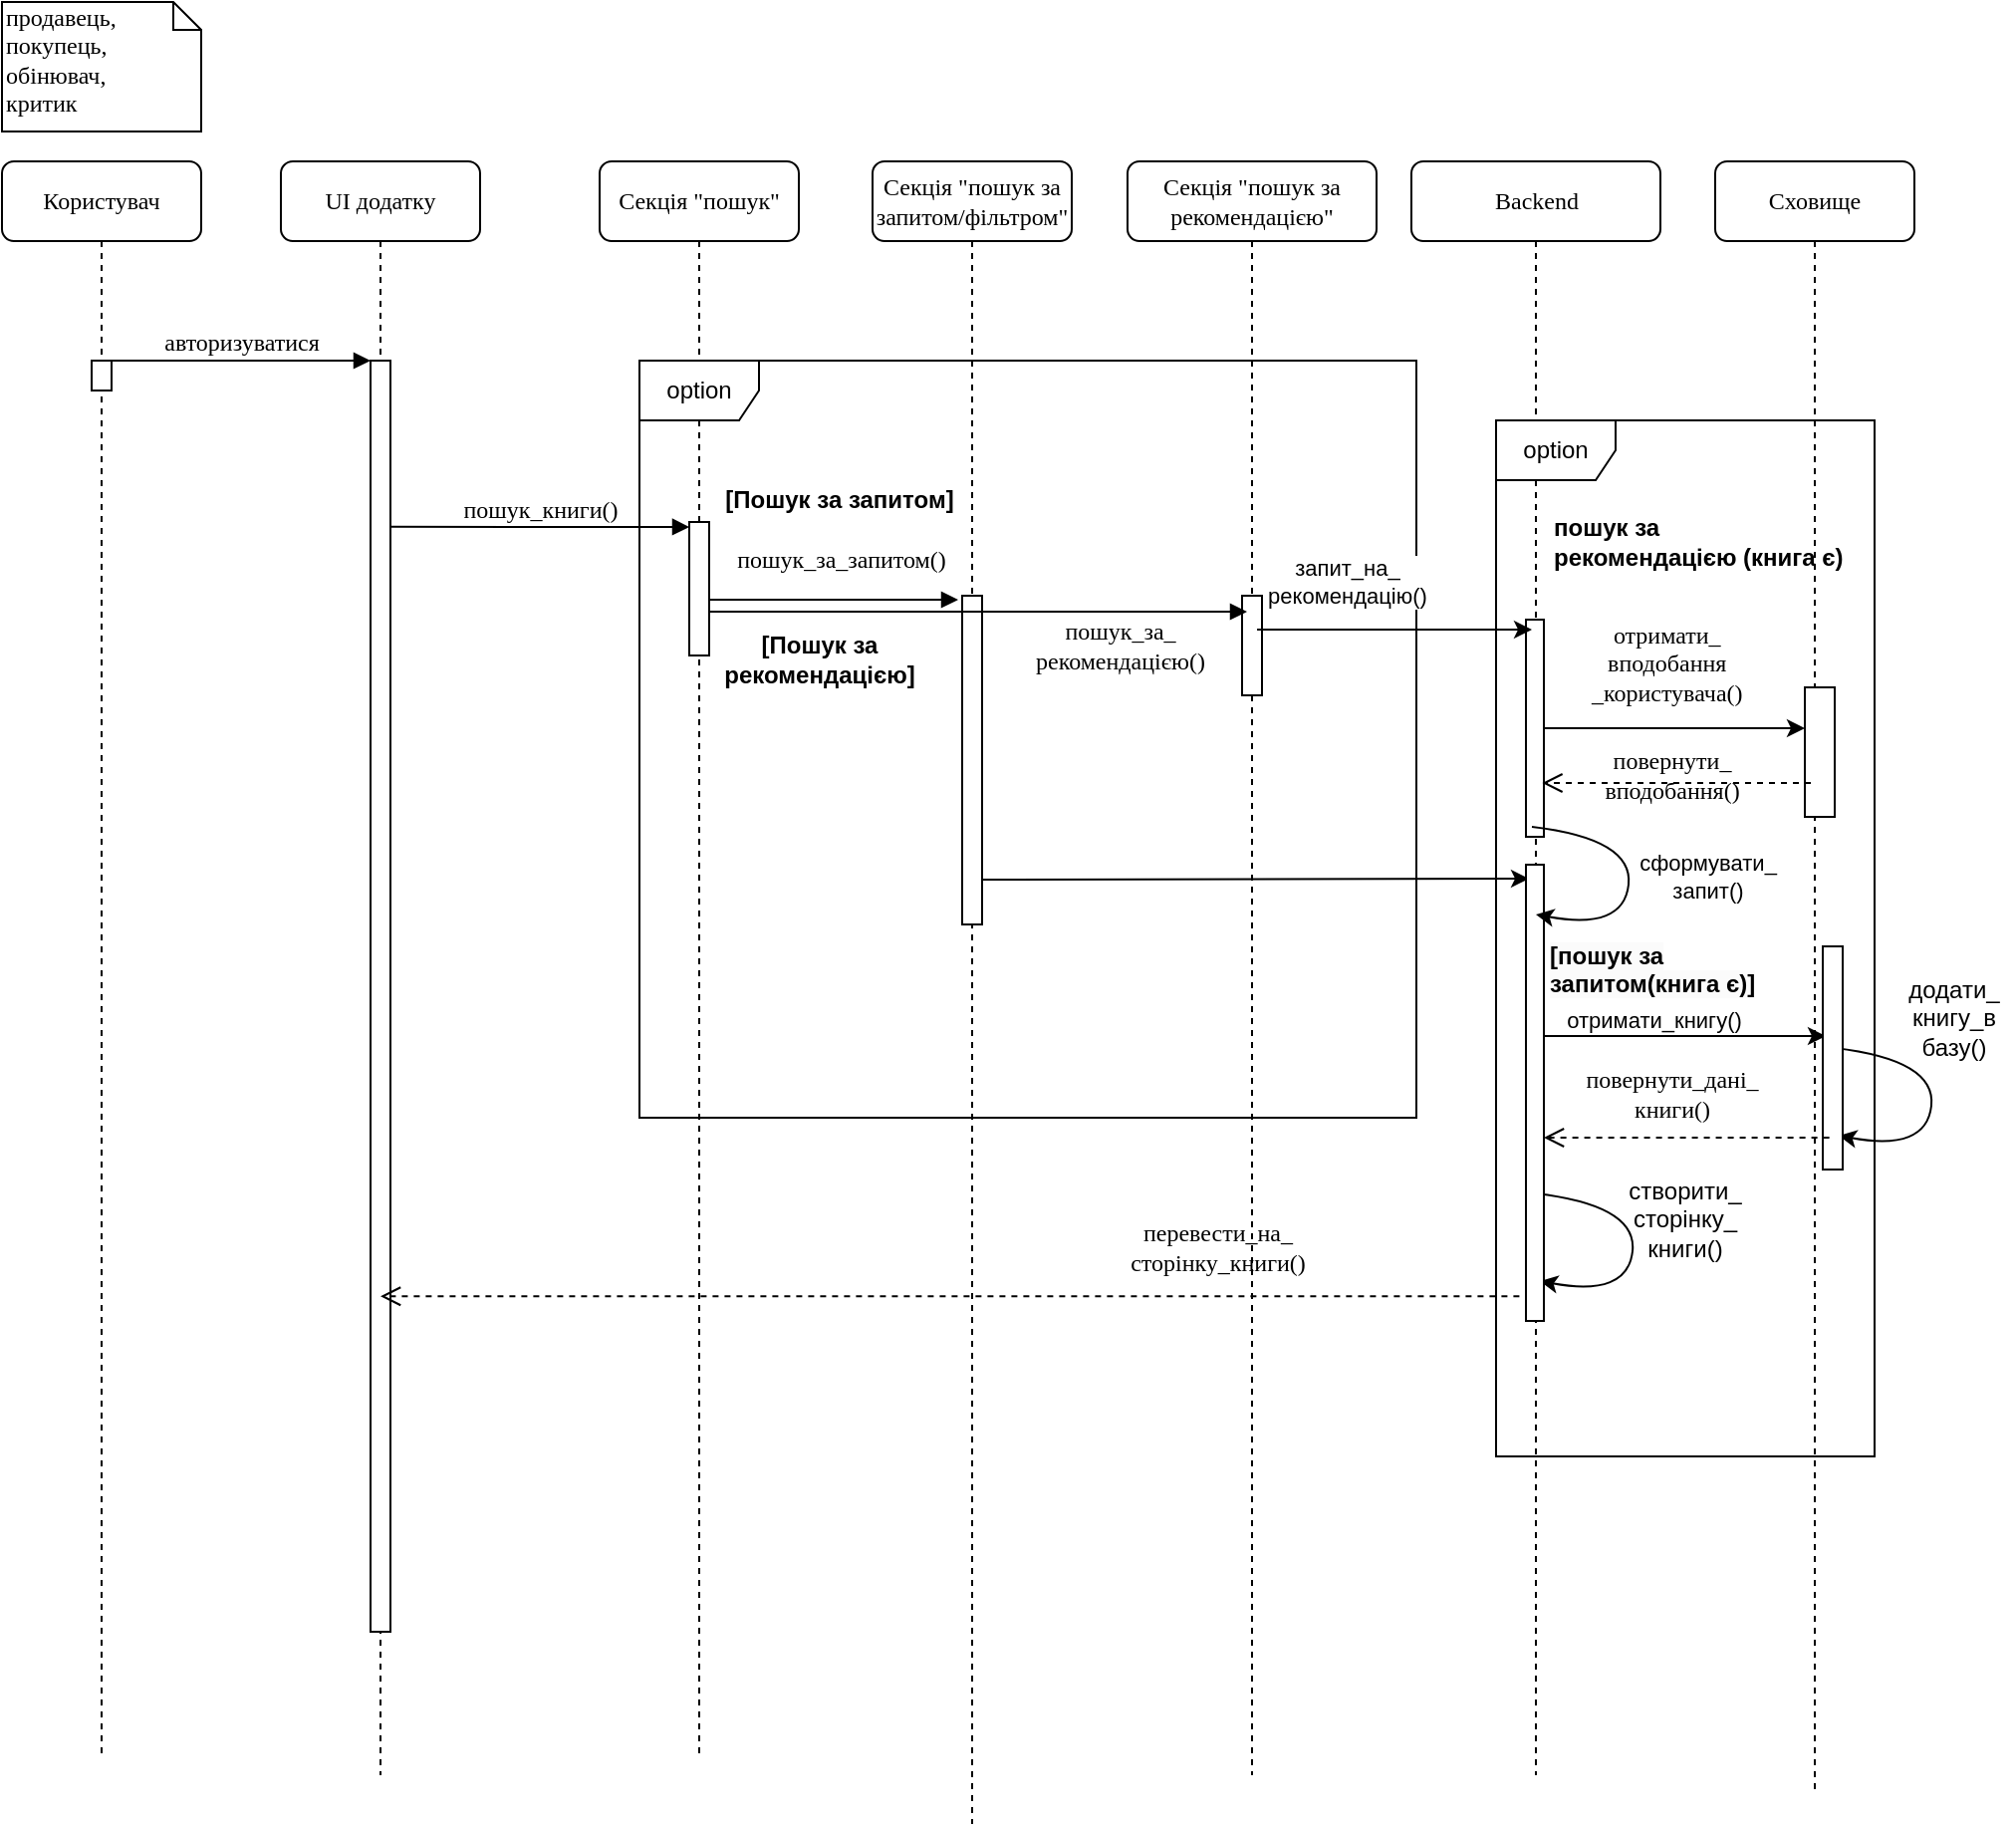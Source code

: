 <mxfile version="22.0.8" type="github">
  <diagram name="Page-1" id="13e1069c-82ec-6db2-03f1-153e76fe0fe0">
    <mxGraphModel dx="2333" dy="1204" grid="0" gridSize="10" guides="1" tooltips="1" connect="1" arrows="1" fold="1" page="1" pageScale="1" pageWidth="1100" pageHeight="850" background="none" math="0" shadow="0">
      <root>
        <mxCell id="0" />
        <mxCell id="1" parent="0" />
        <mxCell id="7baba1c4bc27f4b0-5" value="Секція &quot;пошук за рекомендацією&quot;" style="shape=umlLifeline;perimeter=lifelinePerimeter;whiteSpace=wrap;html=1;container=1;collapsible=0;recursiveResize=0;outlineConnect=0;rounded=1;shadow=0;comic=0;labelBackgroundColor=none;strokeWidth=1;fontFamily=Verdana;fontSize=12;align=center;" parent="1" vertex="1">
          <mxGeometry x="665" y="80" width="125" height="810" as="geometry" />
        </mxCell>
        <mxCell id="UeAIMSj9sJVOwBzJL9uY-21" value="" style="html=1;points=[];perimeter=orthogonalPerimeter;rounded=0;shadow=0;comic=0;labelBackgroundColor=none;strokeWidth=1;fontFamily=Verdana;fontSize=12;align=center;" vertex="1" parent="1">
          <mxGeometry x="722.5" y="298" width="10" height="50" as="geometry" />
        </mxCell>
        <mxCell id="UeAIMSj9sJVOwBzJL9uY-1" value="Backend" style="shape=umlLifeline;perimeter=lifelinePerimeter;whiteSpace=wrap;html=1;container=1;collapsible=0;recursiveResize=0;outlineConnect=0;rounded=1;shadow=0;comic=0;labelBackgroundColor=none;strokeWidth=1;fontFamily=Verdana;fontSize=12;align=center;" vertex="1" parent="1">
          <mxGeometry x="807.5" y="80" width="125" height="810" as="geometry" />
        </mxCell>
        <mxCell id="UeAIMSj9sJVOwBzJL9uY-34" value="отримати_книгу()" style="endArrow=classic;html=1;rounded=0;entryX=0.15;entryY=0.402;entryDx=0;entryDy=0;entryPerimeter=0;" edge="1" parent="UeAIMSj9sJVOwBzJL9uY-1" target="UeAIMSj9sJVOwBzJL9uY-4">
          <mxGeometry x="-0.21" y="8" width="50" height="50" relative="1" as="geometry">
            <mxPoint x="65" y="439" as="sourcePoint" />
            <mxPoint x="127.5" y="439" as="targetPoint" />
            <mxPoint as="offset" />
          </mxGeometry>
        </mxCell>
        <mxCell id="r_P05IPv18CwloUZ1m-L-27" value="" style="html=1;points=[];perimeter=orthogonalPerimeter;rounded=0;shadow=0;comic=0;labelBackgroundColor=none;strokeWidth=1;fontFamily=Verdana;fontSize=12;align=center;" parent="1" vertex="1">
          <mxGeometry x="865" y="310" width="9" height="109" as="geometry" />
        </mxCell>
        <mxCell id="7baba1c4bc27f4b0-2" value="UI додатку" style="shape=umlLifeline;perimeter=lifelinePerimeter;whiteSpace=wrap;html=1;container=1;collapsible=0;recursiveResize=0;outlineConnect=0;rounded=1;shadow=0;comic=0;labelBackgroundColor=none;strokeWidth=1;fontFamily=Verdana;fontSize=12;align=center;" parent="1" vertex="1">
          <mxGeometry x="240" y="80" width="100" height="810" as="geometry" />
        </mxCell>
        <mxCell id="7baba1c4bc27f4b0-10" value="" style="html=1;points=[];perimeter=orthogonalPerimeter;rounded=0;shadow=0;comic=0;labelBackgroundColor=none;strokeWidth=1;fontFamily=Verdana;fontSize=12;align=center;" parent="7baba1c4bc27f4b0-2" vertex="1">
          <mxGeometry x="45" y="100" width="10" height="638" as="geometry" />
        </mxCell>
        <mxCell id="7baba1c4bc27f4b0-14" value="пошук_книги()" style="html=1;verticalAlign=bottom;endArrow=block;entryX=0;entryY=0;labelBackgroundColor=none;fontFamily=Verdana;fontSize=12;edgeStyle=elbowEdgeStyle;elbow=vertical;" parent="7baba1c4bc27f4b0-2" edge="1">
          <mxGeometry relative="1" as="geometry">
            <mxPoint x="55" y="183.4" as="sourcePoint" />
            <mxPoint x="205" y="183.4" as="targetPoint" />
          </mxGeometry>
        </mxCell>
        <mxCell id="7baba1c4bc27f4b0-3" value="Секція &quot;пошук&quot;" style="shape=umlLifeline;perimeter=lifelinePerimeter;whiteSpace=wrap;html=1;container=1;collapsible=0;recursiveResize=0;outlineConnect=0;rounded=1;shadow=0;comic=0;labelBackgroundColor=none;strokeWidth=1;fontFamily=Verdana;fontSize=12;align=center;" parent="1" vertex="1">
          <mxGeometry x="400" y="80" width="100" height="800" as="geometry" />
        </mxCell>
        <mxCell id="7baba1c4bc27f4b0-13" value="" style="html=1;points=[];perimeter=orthogonalPerimeter;rounded=0;shadow=0;comic=0;labelBackgroundColor=none;strokeWidth=1;fontFamily=Verdana;fontSize=12;align=center;" parent="7baba1c4bc27f4b0-3" vertex="1">
          <mxGeometry x="45" y="181" width="10" height="67" as="geometry" />
        </mxCell>
        <mxCell id="7baba1c4bc27f4b0-4" value="Секція &quot;пошук за запитом/фільтром&quot;" style="shape=umlLifeline;perimeter=lifelinePerimeter;whiteSpace=wrap;html=1;container=1;collapsible=0;recursiveResize=0;outlineConnect=0;rounded=1;shadow=0;comic=0;labelBackgroundColor=none;strokeWidth=1;fontFamily=Verdana;fontSize=12;align=center;" parent="1" vertex="1">
          <mxGeometry x="537" y="80" width="100" height="834.5" as="geometry" />
        </mxCell>
        <mxCell id="7baba1c4bc27f4b0-7" value="Сховище" style="shape=umlLifeline;perimeter=lifelinePerimeter;whiteSpace=wrap;html=1;container=1;collapsible=0;recursiveResize=0;outlineConnect=0;rounded=1;shadow=0;comic=0;labelBackgroundColor=none;strokeWidth=1;fontFamily=Verdana;fontSize=12;align=center;" parent="1" vertex="1">
          <mxGeometry x="960" y="80" width="100" height="820" as="geometry" />
        </mxCell>
        <mxCell id="UeAIMSj9sJVOwBzJL9uY-35" value="" style="curved=1;endArrow=classic;html=1;rounded=0;exitX=0.9;exitY=0.178;exitDx=0;exitDy=0;exitPerimeter=0;entryX=1.1;entryY=0.571;entryDx=0;entryDy=0;entryPerimeter=0;" edge="1" parent="7baba1c4bc27f4b0-7">
          <mxGeometry width="50" height="50" relative="1" as="geometry">
            <mxPoint x="60" y="445" as="sourcePoint" />
            <mxPoint x="62" y="489" as="targetPoint" />
            <Array as="points">
              <mxPoint x="111" y="451" />
              <mxPoint x="106" y="497" />
            </Array>
          </mxGeometry>
        </mxCell>
        <mxCell id="7baba1c4bc27f4b0-8" value="Користувач" style="shape=umlLifeline;perimeter=lifelinePerimeter;whiteSpace=wrap;html=1;container=1;collapsible=0;recursiveResize=0;outlineConnect=0;rounded=1;shadow=0;comic=0;labelBackgroundColor=none;strokeWidth=1;fontFamily=Verdana;fontSize=12;align=center;" parent="1" vertex="1">
          <mxGeometry x="100" y="80" width="100" height="800" as="geometry" />
        </mxCell>
        <mxCell id="7baba1c4bc27f4b0-9" value="" style="html=1;points=[];perimeter=orthogonalPerimeter;rounded=0;shadow=0;comic=0;labelBackgroundColor=none;strokeWidth=1;fontFamily=Verdana;fontSize=12;align=center;" parent="7baba1c4bc27f4b0-8" vertex="1">
          <mxGeometry x="45" y="100" width="10" height="15" as="geometry" />
        </mxCell>
        <mxCell id="7baba1c4bc27f4b0-16" value="" style="html=1;points=[];perimeter=orthogonalPerimeter;rounded=0;shadow=0;comic=0;labelBackgroundColor=none;strokeWidth=1;fontFamily=Verdana;fontSize=12;align=center;" parent="1" vertex="1">
          <mxGeometry x="582" y="298" width="10" height="165" as="geometry" />
        </mxCell>
        <mxCell id="7baba1c4bc27f4b0-25" value="" style="html=1;points=[];perimeter=orthogonalPerimeter;rounded=0;shadow=0;comic=0;labelBackgroundColor=none;strokeColor=#000000;strokeWidth=1;fillColor=#FFFFFF;fontFamily=Verdana;fontSize=12;fontColor=#000000;align=center;" parent="1" vertex="1">
          <mxGeometry x="1005" y="344" width="15" height="65" as="geometry" />
        </mxCell>
        <mxCell id="7baba1c4bc27f4b0-11" value="авторизуватися" style="html=1;verticalAlign=bottom;endArrow=block;entryX=0;entryY=0;labelBackgroundColor=none;fontFamily=Verdana;fontSize=12;edgeStyle=elbowEdgeStyle;elbow=vertical;" parent="1" source="7baba1c4bc27f4b0-9" target="7baba1c4bc27f4b0-10" edge="1">
          <mxGeometry relative="1" as="geometry">
            <mxPoint x="220" y="190" as="sourcePoint" />
          </mxGeometry>
        </mxCell>
        <mxCell id="7baba1c4bc27f4b0-40" value="продавець,&amp;nbsp;&lt;br&gt;покупець,&lt;br&gt;обінювач,&lt;br&gt;критик" style="shape=note;whiteSpace=wrap;html=1;size=14;verticalAlign=top;align=left;spacingTop=-6;rounded=0;shadow=0;comic=0;labelBackgroundColor=none;strokeWidth=1;fontFamily=Verdana;fontSize=12" parent="1" vertex="1">
          <mxGeometry x="100" width="100" height="65" as="geometry" />
        </mxCell>
        <mxCell id="r_P05IPv18CwloUZ1m-L-9" value="option" style="shape=umlFrame;whiteSpace=wrap;html=1;pointerEvents=0;" parent="1" vertex="1">
          <mxGeometry x="850" y="210" width="190" height="520" as="geometry" />
        </mxCell>
        <mxCell id="r_P05IPv18CwloUZ1m-L-14" value="пошук за &lt;br&gt;&lt;div style=&quot;&quot;&gt;&lt;span style=&quot;background-color: initial;&quot;&gt;рекомендацією (книга є)&lt;/span&gt;&lt;/div&gt;" style="text;align=left;fontStyle=1;verticalAlign=middle;spacingLeft=3;spacingRight=3;strokeColor=none;rotatable=0;points=[[0,0.5],[1,0.5]];portConstraint=eastwest;html=1;" parent="1" vertex="1">
          <mxGeometry x="874" y="258" width="80" height="26" as="geometry" />
        </mxCell>
        <mxCell id="r_P05IPv18CwloUZ1m-L-17" value="&lt;span style=&quot;color: rgb(0, 0, 0); font-family: Helvetica; font-size: 12px; font-style: normal; font-variant-ligatures: normal; font-variant-caps: normal; font-weight: 700; letter-spacing: normal; orphans: 2; text-align: center; text-indent: 0px; text-transform: none; widows: 2; word-spacing: 0px; -webkit-text-stroke-width: 0px; background-color: rgb(251, 251, 251); text-decoration-thickness: initial; text-decoration-style: initial; text-decoration-color: initial; float: none; display: inline !important;&quot;&gt;[пошук за запитом(книга є)]&lt;/span&gt;" style="text;whiteSpace=wrap;html=1;" parent="1" vertex="1">
          <mxGeometry x="875" y="465" width="140" height="40" as="geometry" />
        </mxCell>
        <mxCell id="r_P05IPv18CwloUZ1m-L-19" value="пошук_за_запитом()" style="html=1;verticalAlign=bottom;endArrow=block;labelBackgroundColor=none;fontFamily=Verdana;fontSize=12;elbow=vertical;" parent="1" source="7baba1c4bc27f4b0-13" edge="1">
          <mxGeometry x="0.056" y="11" relative="1" as="geometry">
            <mxPoint x="350" y="210" as="sourcePoint" />
            <mxPoint x="580" y="300" as="targetPoint" />
            <Array as="points">
              <mxPoint x="580" y="300" />
            </Array>
            <mxPoint as="offset" />
          </mxGeometry>
        </mxCell>
        <mxCell id="r_P05IPv18CwloUZ1m-L-21" value="оption" style="shape=umlFrame;whiteSpace=wrap;html=1;pointerEvents=0;" parent="1" vertex="1">
          <mxGeometry x="420" y="180" width="390" height="380" as="geometry" />
        </mxCell>
        <mxCell id="r_P05IPv18CwloUZ1m-L-22" value="[Пошук за запитом]" style="text;align=center;fontStyle=1;verticalAlign=middle;spacingLeft=3;spacingRight=3;strokeColor=none;rotatable=0;points=[[0,0.5],[1,0.5]];portConstraint=eastwest;html=1;" parent="1" vertex="1">
          <mxGeometry x="480" y="237" width="80" height="26" as="geometry" />
        </mxCell>
        <mxCell id="r_P05IPv18CwloUZ1m-L-31" value="[Пошук за &lt;br&gt;рекомендацією]" style="text;align=center;fontStyle=1;verticalAlign=middle;spacingLeft=3;spacingRight=3;strokeColor=none;rotatable=0;points=[[0,0.5],[1,0.5]];portConstraint=eastwest;html=1;" parent="1" vertex="1">
          <mxGeometry x="470" y="317" width="80" height="26" as="geometry" />
        </mxCell>
        <mxCell id="r_P05IPv18CwloUZ1m-L-37" value="пошук_за_&lt;br&gt;рекомендацією()" style="html=1;verticalAlign=bottom;endArrow=block;entryX=0.27;entryY=0.586;labelBackgroundColor=none;fontFamily=Verdana;fontSize=12;edgeStyle=elbowEdgeStyle;elbow=vertical;entryDx=0;entryDy=0;entryPerimeter=0;" parent="1" edge="1">
          <mxGeometry x="0.525" y="-34" relative="1" as="geometry">
            <mxPoint x="455" y="306" as="sourcePoint" />
            <mxPoint x="725" y="306" as="targetPoint" />
            <mxPoint as="offset" />
          </mxGeometry>
        </mxCell>
        <mxCell id="r_P05IPv18CwloUZ1m-L-38" value="перевести_на_&lt;br&gt;сторінку_книги()" style="html=1;verticalAlign=bottom;endArrow=open;dashed=1;endSize=8;labelBackgroundColor=none;fontFamily=Verdana;fontSize=12;exitX=0.02;exitY=0.827;exitDx=0;exitDy=0;exitPerimeter=0;" parent="1" target="7baba1c4bc27f4b0-2" edge="1">
          <mxGeometry x="-0.455" y="-8" relative="1" as="geometry">
            <mxPoint x="305" y="390" as="targetPoint" />
            <mxPoint x="867.7" y="649.62" as="sourcePoint" />
            <mxPoint as="offset" />
          </mxGeometry>
        </mxCell>
        <mxCell id="UeAIMSj9sJVOwBzJL9uY-4" value="" style="html=1;points=[];perimeter=orthogonalPerimeter;rounded=0;shadow=0;comic=0;labelBackgroundColor=none;strokeWidth=1;fontFamily=Verdana;fontSize=12;align=center;" vertex="1" parent="1">
          <mxGeometry x="1014" y="474" width="10" height="112" as="geometry" />
        </mxCell>
        <mxCell id="UeAIMSj9sJVOwBzJL9uY-13" value="повернути_дані_&lt;br&gt;книги()" style="html=1;verticalAlign=bottom;endArrow=open;dashed=1;endSize=8;exitX=0.18;exitY=0.613;labelBackgroundColor=none;fontFamily=Verdana;fontSize=12;exitDx=0;exitDy=0;exitPerimeter=0;" edge="1" parent="1" target="UeAIMSj9sJVOwBzJL9uY-32">
          <mxGeometry x="0.11" y="-5" relative="1" as="geometry">
            <mxPoint x="882.5" y="570" as="targetPoint" />
            <mxPoint x="1017.3" y="570" as="sourcePoint" />
            <mxPoint as="offset" />
          </mxGeometry>
        </mxCell>
        <mxCell id="UeAIMSj9sJVOwBzJL9uY-15" value="" style="curved=1;endArrow=classic;html=1;rounded=0;exitX=0.9;exitY=0.178;exitDx=0;exitDy=0;exitPerimeter=0;entryX=1.1;entryY=0.571;entryDx=0;entryDy=0;entryPerimeter=0;" edge="1" parent="1">
          <mxGeometry width="50" height="50" relative="1" as="geometry">
            <mxPoint x="870" y="598" as="sourcePoint" />
            <mxPoint x="872" y="642" as="targetPoint" />
            <Array as="points">
              <mxPoint x="921" y="604" />
              <mxPoint x="916" y="650" />
            </Array>
          </mxGeometry>
        </mxCell>
        <mxCell id="UeAIMSj9sJVOwBzJL9uY-17" value="створити_&lt;br&gt;сторінку_&lt;br&gt;книги()" style="text;html=1;strokeColor=none;fillColor=none;align=center;verticalAlign=middle;whiteSpace=wrap;rounded=0;" vertex="1" parent="1">
          <mxGeometry x="915" y="596" width="60" height="30" as="geometry" />
        </mxCell>
        <mxCell id="UeAIMSj9sJVOwBzJL9uY-22" value="запит_на_&lt;br&gt;рекомендацію()" style="endArrow=classic;html=1;rounded=0;exitX=0.902;exitY=0.583;exitDx=0;exitDy=0;exitPerimeter=0;" edge="1" parent="1">
          <mxGeometry x="-0.348" y="24" width="50" height="50" relative="1" as="geometry">
            <mxPoint x="730.02" y="314.997" as="sourcePoint" />
            <mxPoint x="868" y="314.997" as="targetPoint" />
            <mxPoint as="offset" />
          </mxGeometry>
        </mxCell>
        <mxCell id="UeAIMSj9sJVOwBzJL9uY-28" value="" style="endArrow=classic;html=1;rounded=0;" edge="1" parent="1" source="r_P05IPv18CwloUZ1m-L-27" target="7baba1c4bc27f4b0-25">
          <mxGeometry width="50" height="50" relative="1" as="geometry">
            <mxPoint x="882.5" y="360" as="sourcePoint" />
            <mxPoint x="932.5" y="310" as="targetPoint" />
          </mxGeometry>
        </mxCell>
        <mxCell id="UeAIMSj9sJVOwBzJL9uY-29" value="&lt;div style=&quot;text-align: center;&quot;&gt;&lt;span style=&quot;background-color: initial;&quot;&gt;&lt;font face=&quot;Verdana&quot;&gt;отримати_&lt;/font&gt;&lt;/span&gt;&lt;/div&gt;&lt;div style=&quot;text-align: center;&quot;&gt;&lt;span style=&quot;background-color: initial;&quot;&gt;&lt;font face=&quot;Verdana&quot;&gt;вподобання&lt;/font&gt;&lt;/span&gt;&lt;/div&gt;&lt;div style=&quot;text-align: center;&quot;&gt;&lt;span style=&quot;background-color: initial;&quot;&gt;&lt;font face=&quot;Verdana&quot;&gt;_користувача()&lt;/font&gt;&lt;/span&gt;&lt;/div&gt;" style="text;whiteSpace=wrap;html=1;" vertex="1" parent="1">
          <mxGeometry x="896.0" y="304.005" width="128" height="52" as="geometry" />
        </mxCell>
        <mxCell id="UeAIMSj9sJVOwBzJL9uY-30" value="повернути_&lt;br&gt;вподобання()" style="html=1;verticalAlign=bottom;endArrow=open;dashed=1;endSize=8;exitX=0.18;exitY=0.613;labelBackgroundColor=none;fontFamily=Verdana;fontSize=12;exitDx=0;exitDy=0;exitPerimeter=0;" edge="1" parent="1">
          <mxGeometry x="0.039" y="13" relative="1" as="geometry">
            <mxPoint x="873.2" y="392" as="targetPoint" />
            <mxPoint x="1008.0" y="392" as="sourcePoint" />
            <mxPoint as="offset" />
          </mxGeometry>
        </mxCell>
        <mxCell id="UeAIMSj9sJVOwBzJL9uY-31" value="" style="endArrow=classic;html=1;rounded=0;entryX=0.167;entryY=0.026;entryDx=0;entryDy=0;entryPerimeter=0;" edge="1" parent="1">
          <mxGeometry width="50" height="50" relative="1" as="geometry">
            <mxPoint x="592" y="440.53" as="sourcePoint" />
            <mxPoint x="866.503" y="440" as="targetPoint" />
          </mxGeometry>
        </mxCell>
        <mxCell id="UeAIMSj9sJVOwBzJL9uY-32" value="" style="html=1;points=[];perimeter=orthogonalPerimeter;rounded=0;shadow=0;comic=0;labelBackgroundColor=none;strokeWidth=1;fontFamily=Verdana;fontSize=12;align=center;" vertex="1" parent="1">
          <mxGeometry x="865" y="433" width="9" height="229" as="geometry" />
        </mxCell>
        <mxCell id="UeAIMSj9sJVOwBzJL9uY-33" value="сформувати_&lt;br&gt;запит()" style="curved=1;endArrow=classic;html=1;rounded=0;exitX=0.9;exitY=0.178;exitDx=0;exitDy=0;exitPerimeter=0;entryX=1.1;entryY=0.571;entryDx=0;entryDy=0;entryPerimeter=0;" edge="1" parent="1">
          <mxGeometry x="-0.069" y="39" width="50" height="50" relative="1" as="geometry">
            <mxPoint x="868" y="414" as="sourcePoint" />
            <mxPoint x="870" y="458" as="targetPoint" />
            <Array as="points">
              <mxPoint x="919" y="420" />
              <mxPoint x="914" y="466" />
            </Array>
            <mxPoint as="offset" />
          </mxGeometry>
        </mxCell>
        <mxCell id="UeAIMSj9sJVOwBzJL9uY-36" value="додати_ книгу_в базу()" style="text;html=1;strokeColor=none;fillColor=none;align=center;verticalAlign=middle;whiteSpace=wrap;rounded=0;" vertex="1" parent="1">
          <mxGeometry x="1050" y="495" width="60" height="30" as="geometry" />
        </mxCell>
      </root>
    </mxGraphModel>
  </diagram>
</mxfile>

